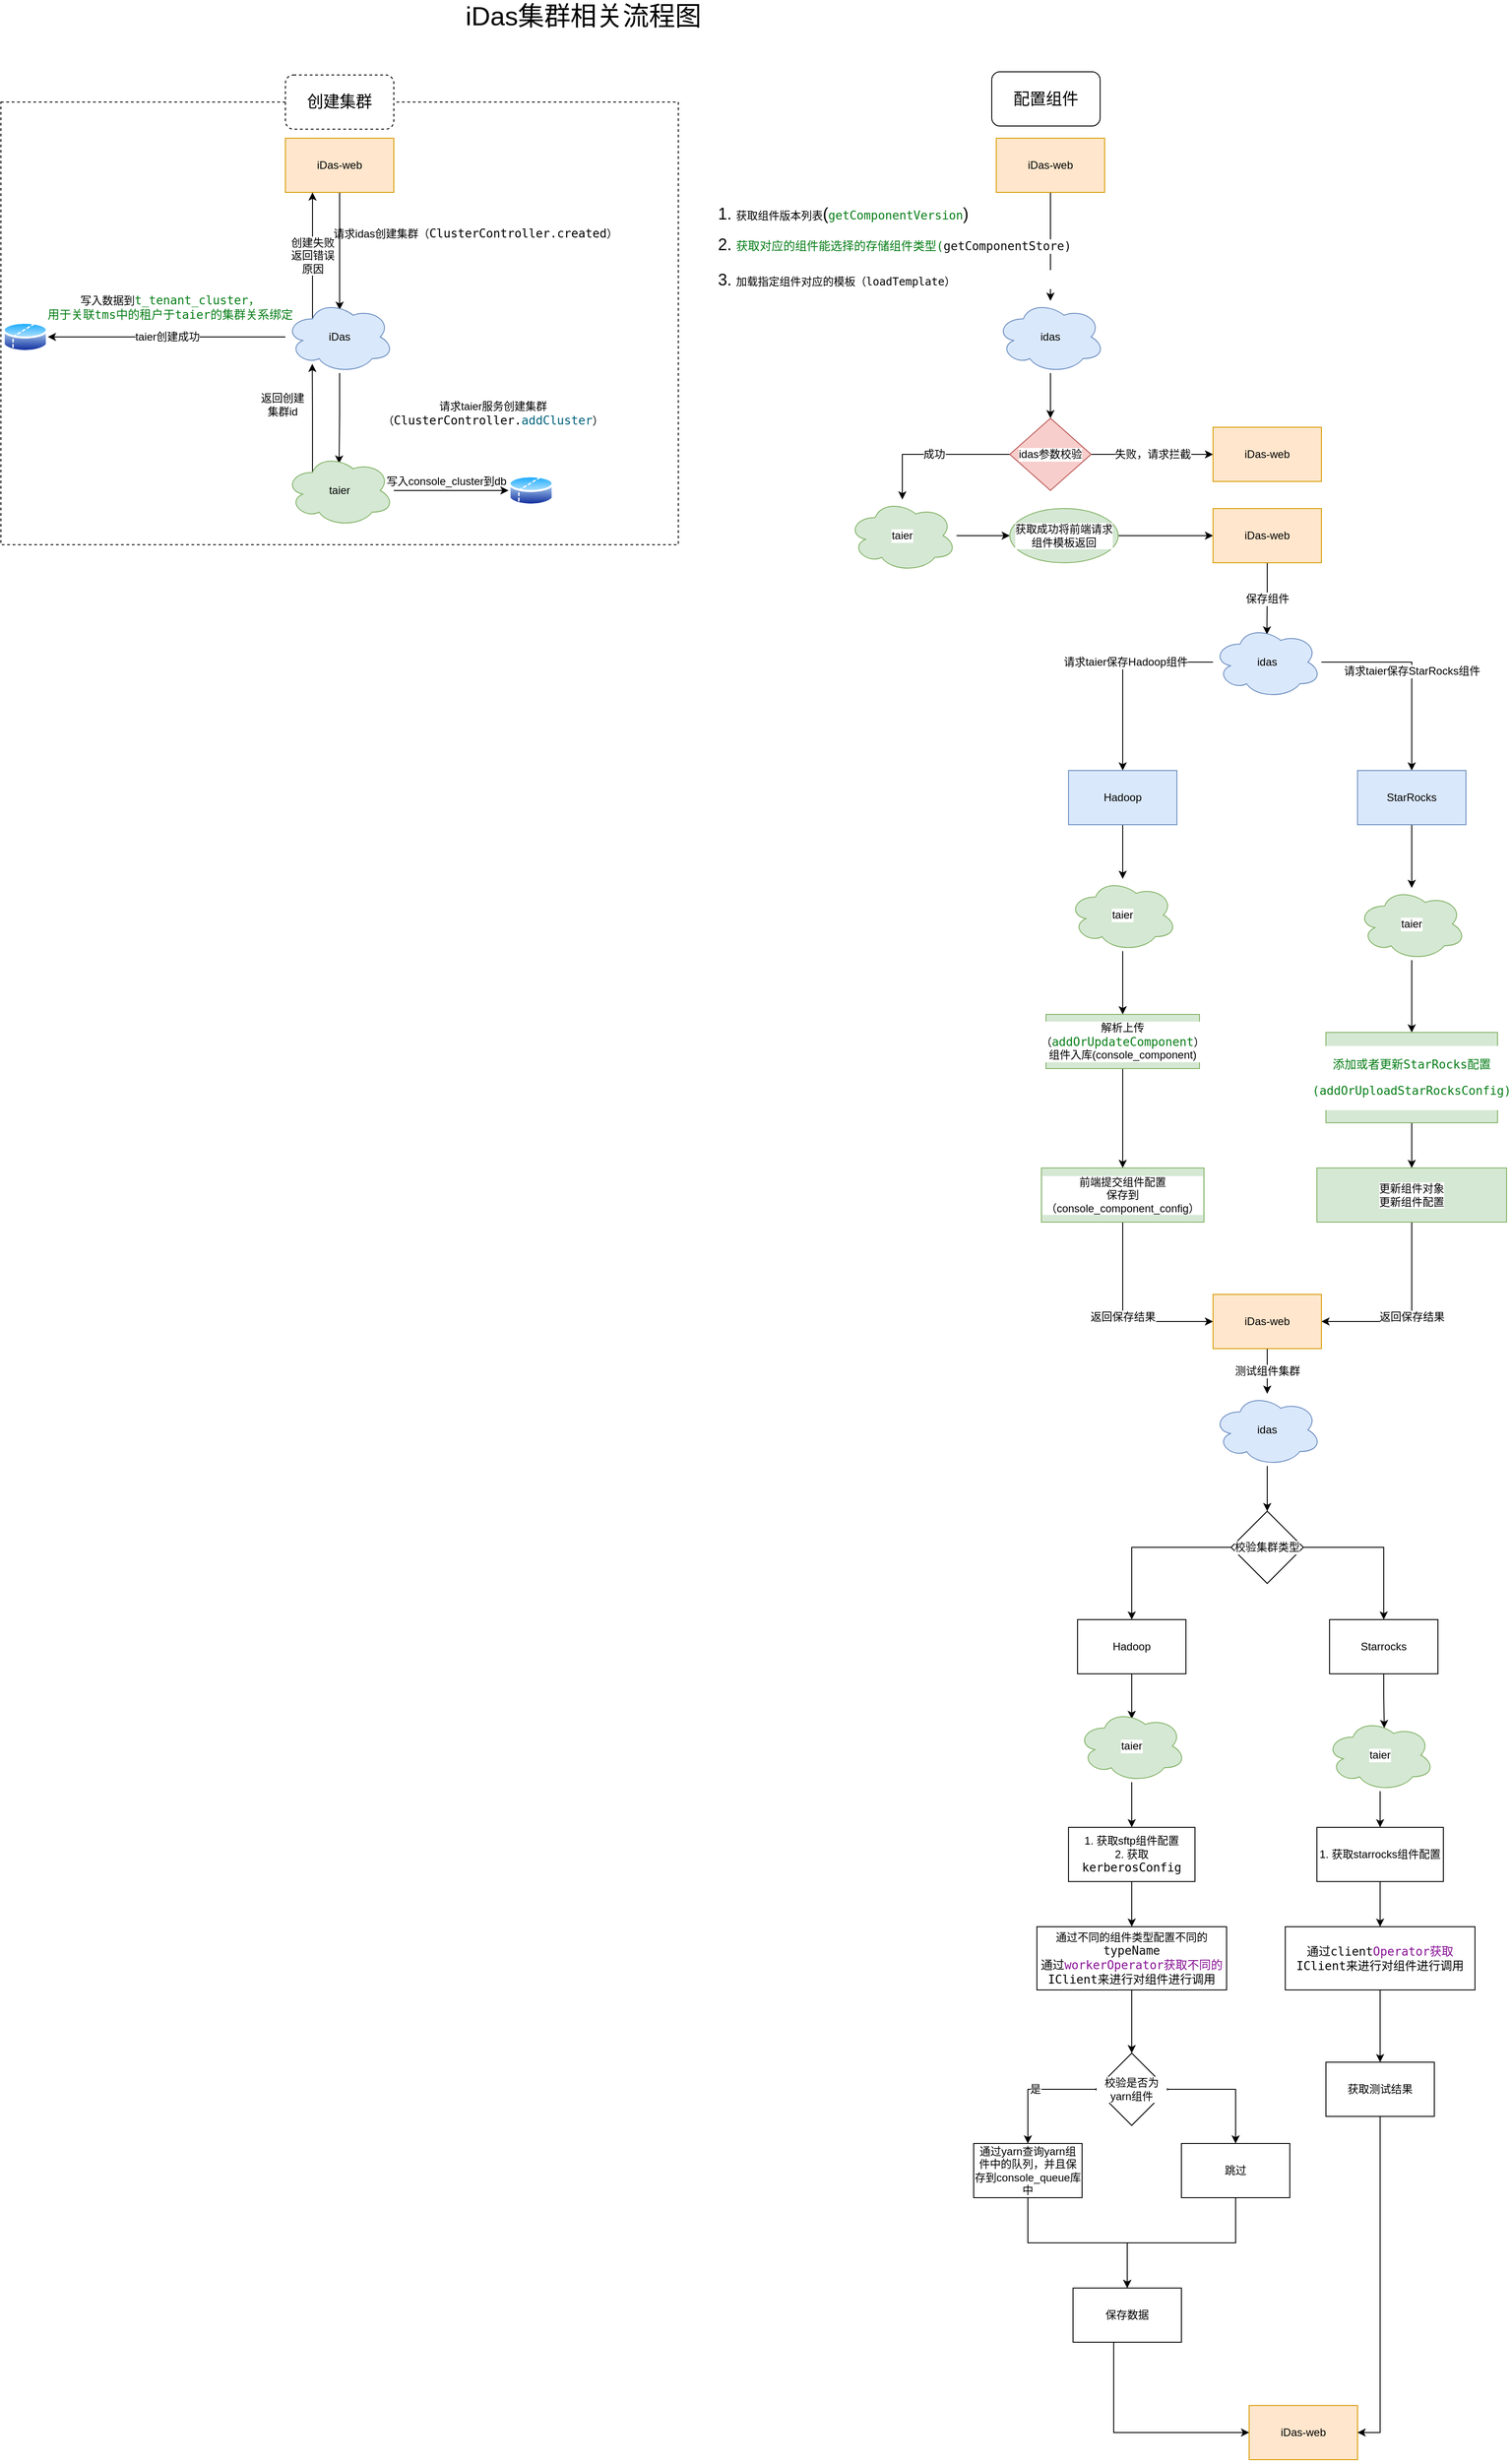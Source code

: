 <mxfile version="17.1.1" type="github">
  <diagram name="Page-1" id="c7558073-3199-34d8-9f00-42111426c3f3">
    <mxGraphModel dx="1864" dy="579" grid="1" gridSize="10" guides="1" tooltips="1" connect="1" arrows="1" fold="1" page="1" pageScale="1" pageWidth="826" pageHeight="1169" background="none" math="0" shadow="0">
      <root>
        <mxCell id="0" />
        <mxCell id="1" parent="0" />
        <mxCell id="lZClP9aSU73zNONE4iG2-143" value="" style="rounded=0;whiteSpace=wrap;html=1;dashed=1;fontSize=12;strokeColor=default;" parent="1" vertex="1">
          <mxGeometry x="-232" y="150" width="750" height="490" as="geometry" />
        </mxCell>
        <mxCell id="lZClP9aSU73zNONE4iG2-96" value="&lt;font style=&quot;font-size: 29px&quot;&gt;iDas集群相关流程图&lt;/font&gt;" style="text;html=1;strokeColor=none;fillColor=none;align=center;verticalAlign=middle;whiteSpace=wrap;rounded=0;" parent="1" vertex="1">
          <mxGeometry x="253" y="40" width="320" height="30" as="geometry" />
        </mxCell>
        <mxCell id="lZClP9aSU73zNONE4iG2-116" style="edgeStyle=orthogonalEdgeStyle;rounded=0;orthogonalLoop=1;jettySize=auto;html=1;fontSize=12;" parent="1" source="lZClP9aSU73zNONE4iG2-98" edge="1">
          <mxGeometry relative="1" as="geometry">
            <mxPoint x="143" y="380" as="targetPoint" />
          </mxGeometry>
        </mxCell>
        <mxCell id="lZClP9aSU73zNONE4iG2-98" value="iDas-web" style="rounded=0;whiteSpace=wrap;html=1;fontSize=12;fillColor=#ffe6cc;strokeColor=#d79b00;" parent="1" vertex="1">
          <mxGeometry x="83" y="190" width="120" height="60" as="geometry" />
        </mxCell>
        <mxCell id="lZClP9aSU73zNONE4iG2-127" value="" style="edgeStyle=orthogonalEdgeStyle;rounded=0;orthogonalLoop=1;jettySize=auto;html=1;fontSize=12;entryX=0.495;entryY=0.127;entryDx=0;entryDy=0;entryPerimeter=0;" parent="1" source="lZClP9aSU73zNONE4iG2-125" target="lZClP9aSU73zNONE4iG2-126" edge="1">
          <mxGeometry relative="1" as="geometry" />
        </mxCell>
        <mxCell id="lZClP9aSU73zNONE4iG2-136" value="taier创建成功" style="edgeStyle=orthogonalEdgeStyle;rounded=0;orthogonalLoop=1;jettySize=auto;html=1;fontSize=12;entryX=1;entryY=0.5;entryDx=0;entryDy=0;" parent="1" source="lZClP9aSU73zNONE4iG2-125" target="lZClP9aSU73zNONE4iG2-138" edge="1">
          <mxGeometry relative="1" as="geometry">
            <mxPoint x="490" y="410" as="targetPoint" />
            <Array as="points">
              <mxPoint x="-40" y="410" />
              <mxPoint x="-40" y="410" />
            </Array>
          </mxGeometry>
        </mxCell>
        <mxCell id="lZClP9aSU73zNONE4iG2-141" value="创建失败&lt;br&gt;返回错误&lt;br&gt;原因" style="edgeStyle=orthogonalEdgeStyle;rounded=0;orthogonalLoop=1;jettySize=auto;html=1;entryX=0.25;entryY=1;entryDx=0;entryDy=0;fontSize=12;exitX=0.25;exitY=0.25;exitDx=0;exitDy=0;exitPerimeter=0;" parent="1" source="lZClP9aSU73zNONE4iG2-125" target="lZClP9aSU73zNONE4iG2-98" edge="1">
          <mxGeometry relative="1" as="geometry" />
        </mxCell>
        <mxCell id="lZClP9aSU73zNONE4iG2-125" value="iDas" style="ellipse;shape=cloud;whiteSpace=wrap;html=1;fontSize=12;fillColor=#dae8fc;strokeColor=#6c8ebf;" parent="1" vertex="1">
          <mxGeometry x="83" y="370" width="120" height="80" as="geometry" />
        </mxCell>
        <mxCell id="lZClP9aSU73zNONE4iG2-129" style="edgeStyle=orthogonalEdgeStyle;rounded=0;orthogonalLoop=1;jettySize=auto;html=1;exitX=0.25;exitY=0.25;exitDx=0;exitDy=0;exitPerimeter=0;entryX=0.248;entryY=0.872;entryDx=0;entryDy=0;entryPerimeter=0;fontSize=12;" parent="1" source="lZClP9aSU73zNONE4iG2-126" target="lZClP9aSU73zNONE4iG2-125" edge="1">
          <mxGeometry relative="1" as="geometry" />
        </mxCell>
        <mxCell id="lZClP9aSU73zNONE4iG2-133" style="edgeStyle=orthogonalEdgeStyle;rounded=0;orthogonalLoop=1;jettySize=auto;html=1;entryX=0;entryY=0.5;entryDx=0;entryDy=0;fontSize=12;" parent="1" source="lZClP9aSU73zNONE4iG2-126" target="lZClP9aSU73zNONE4iG2-131" edge="1">
          <mxGeometry relative="1" as="geometry" />
        </mxCell>
        <mxCell id="lZClP9aSU73zNONE4iG2-126" value="taier" style="ellipse;shape=cloud;whiteSpace=wrap;html=1;fontSize=12;fillColor=#d5e8d4;strokeColor=#82b366;" parent="1" vertex="1">
          <mxGeometry x="83" y="540" width="120" height="80" as="geometry" />
        </mxCell>
        <mxCell id="lZClP9aSU73zNONE4iG2-128" value="&lt;p&gt;&lt;span&gt;请求taier服务创建集群&lt;/span&gt;&lt;span&gt;（&lt;/span&gt;&lt;span style=&quot;background-color: rgb(255 , 255 , 255) ; font-family: &amp;#34;jetbrains mono&amp;#34; , monospace ; font-size: 9.8pt&quot;&gt;ClusterController.&lt;/span&gt;&lt;span style=&quot;color: rgb(0 , 98 , 122) ; background-color: rgb(255 , 255 , 255) ; font-family: &amp;#34;jetbrains mono&amp;#34; , monospace ; font-size: 9.8pt&quot;&gt;addCluster&lt;/span&gt;&lt;span&gt;）&lt;/span&gt;&lt;/p&gt;" style="text;html=1;strokeColor=none;fillColor=none;align=center;verticalAlign=middle;whiteSpace=wrap;rounded=0;fontSize=12;dashed=1;" parent="1" vertex="1">
          <mxGeometry x="143" y="470" width="340" height="50" as="geometry" />
        </mxCell>
        <mxCell id="lZClP9aSU73zNONE4iG2-130" value="返回创建集群id" style="text;html=1;strokeColor=none;fillColor=none;align=center;verticalAlign=middle;whiteSpace=wrap;rounded=0;dashed=1;fontSize=12;" parent="1" vertex="1">
          <mxGeometry x="50" y="470" width="60" height="30" as="geometry" />
        </mxCell>
        <mxCell id="lZClP9aSU73zNONE4iG2-131" value="" style="aspect=fixed;perimeter=ellipsePerimeter;html=1;align=center;shadow=0;dashed=0;spacingTop=3;image;image=img/lib/active_directory/database_partition_2.svg;fontSize=12;strokeColor=default;" parent="1" vertex="1">
          <mxGeometry x="330" y="561.5" width="50" height="37" as="geometry" />
        </mxCell>
        <mxCell id="lZClP9aSU73zNONE4iG2-134" value="写入console_cluster到db" style="text;html=1;strokeColor=none;fillColor=none;align=center;verticalAlign=middle;whiteSpace=wrap;rounded=0;dashed=1;fontSize=12;" parent="1" vertex="1">
          <mxGeometry x="193" y="555" width="137" height="30" as="geometry" />
        </mxCell>
        <mxCell id="lZClP9aSU73zNONE4iG2-135" value="&lt;span&gt;请求idas创建集群（&lt;/span&gt;&lt;span style=&quot;font-family: &amp;#34;jetbrains mono&amp;#34; , monospace ; font-size: 13.067px ; background-color: rgb(255 , 255 , 255)&quot;&gt;ClusterController.created&lt;/span&gt;&lt;span&gt;）&lt;/span&gt;" style="text;html=1;strokeColor=none;fillColor=none;align=center;verticalAlign=middle;whiteSpace=wrap;rounded=0;dashed=1;fontSize=12;" parent="1" vertex="1">
          <mxGeometry x="120" y="280" width="347" height="30" as="geometry" />
        </mxCell>
        <mxCell id="lZClP9aSU73zNONE4iG2-137" value="写入数据到&lt;span style=&quot;color: rgb(6 , 125 , 23) ; background-color: rgb(255 , 255 , 255) ; font-family: &amp;#34;jetbrains mono&amp;#34; , monospace ; font-size: 9.8pt&quot;&gt;t_tenant_cluster，&lt;br&gt;用于关联tms中的租户于taier的集群关系绑定&lt;/span&gt;" style="text;html=1;align=center;verticalAlign=middle;resizable=0;points=[];autosize=1;strokeColor=none;fillColor=none;fontSize=12;rotation=0;" parent="1" vertex="1">
          <mxGeometry x="-180" y="361.5" width="270" height="30" as="geometry" />
        </mxCell>
        <mxCell id="lZClP9aSU73zNONE4iG2-138" value="" style="aspect=fixed;perimeter=ellipsePerimeter;html=1;align=center;shadow=0;dashed=0;spacingTop=3;image;image=img/lib/active_directory/database_partition_2.svg;fontSize=12;strokeColor=default;" parent="1" vertex="1">
          <mxGeometry x="-230" y="391.5" width="50" height="37" as="geometry" />
        </mxCell>
        <mxCell id="lZClP9aSU73zNONE4iG2-144" value="&lt;font style=&quot;font-size: 18px&quot;&gt;创建集群&lt;/font&gt;" style="rounded=1;whiteSpace=wrap;html=1;dashed=1;fontSize=12;strokeColor=default;" parent="1" vertex="1">
          <mxGeometry x="83" y="120" width="120" height="60" as="geometry" />
        </mxCell>
        <mxCell id="lZClP9aSU73zNONE4iG2-146" value="&lt;font style=&quot;font-size: 18px&quot;&gt;配置组件&lt;/font&gt;" style="rounded=1;whiteSpace=wrap;html=1;fontSize=12;strokeColor=default;" parent="1" vertex="1">
          <mxGeometry x="865" y="116.5" width="120" height="60" as="geometry" />
        </mxCell>
        <mxCell id="lZClP9aSU73zNONE4iG2-149" value="" style="edgeStyle=orthogonalEdgeStyle;rounded=0;orthogonalLoop=1;jettySize=auto;html=1;fontSize=18;" parent="1" source="lZClP9aSU73zNONE4iG2-147" target="lZClP9aSU73zNONE4iG2-148" edge="1">
          <mxGeometry relative="1" as="geometry" />
        </mxCell>
        <mxCell id="lZClP9aSU73zNONE4iG2-147" value="iDas-web" style="rounded=0;whiteSpace=wrap;html=1;fontSize=12;fillColor=#ffe6cc;strokeColor=#d79b00;" parent="1" vertex="1">
          <mxGeometry x="870" y="190" width="120" height="60" as="geometry" />
        </mxCell>
        <mxCell id="lZClP9aSU73zNONE4iG2-158" value="" style="edgeStyle=orthogonalEdgeStyle;rounded=0;orthogonalLoop=1;jettySize=auto;html=1;fontSize=12;fontColor=#000000;entryX=0.5;entryY=0;entryDx=0;entryDy=0;" parent="1" source="lZClP9aSU73zNONE4iG2-148" target="lZClP9aSU73zNONE4iG2-159" edge="1">
          <mxGeometry relative="1" as="geometry">
            <mxPoint x="930" y="501.5" as="targetPoint" />
          </mxGeometry>
        </mxCell>
        <mxCell id="lZClP9aSU73zNONE4iG2-148" value="idas" style="ellipse;shape=cloud;whiteSpace=wrap;html=1;fillColor=#dae8fc;strokeColor=#6c8ebf;rounded=0;" parent="1" vertex="1">
          <mxGeometry x="870" y="370" width="120" height="80" as="geometry" />
        </mxCell>
        <mxCell id="lZClP9aSU73zNONE4iG2-150" value="&lt;ol&gt;&lt;li&gt;&lt;span style=&quot;font-size: 12px&quot;&gt;获取组件版本列表&lt;/span&gt;&lt;span&gt;(&lt;/span&gt;&lt;span style=&quot;color: rgb(6 , 125 , 23) ; background-color: rgb(255 , 255 , 255) ; font-family: &amp;#34;jetbrains mono&amp;#34; , monospace ; font-size: 9.8pt&quot;&gt;getComponentVersion&lt;/span&gt;&lt;span&gt;)&lt;/span&gt;&lt;/li&gt;&lt;li&gt;&lt;span&gt;&lt;pre style=&quot;background-color: #ffffff ; color: #080808 ; font-family: &amp;#34;宋体&amp;#34; , monospace ; font-size: 9.8pt&quot;&gt;&lt;span style=&quot;color: #067d17&quot;&gt;获取对应的组件能选择的存储组件类型(&lt;/span&gt;getComponentStore)&lt;/pre&gt;&lt;/span&gt;&lt;/li&gt;&lt;li&gt;&lt;pre style=&quot;background-color: rgb(255 , 255 , 255)&quot;&gt;&lt;span style=&quot;font-size: 12px&quot;&gt;加载指定组件对应的模板（loadTemplate）&lt;/span&gt;&lt;/pre&gt;&lt;/li&gt;&lt;/ol&gt;" style="text;html=1;strokeColor=none;fillColor=none;align=left;verticalAlign=middle;whiteSpace=wrap;rounded=0;dashed=1;fontSize=18;" parent="1" vertex="1">
          <mxGeometry x="540" y="250" width="420" height="120" as="geometry" />
        </mxCell>
        <mxCell id="lZClP9aSU73zNONE4iG2-162" value="成功" style="edgeStyle=orthogonalEdgeStyle;rounded=0;orthogonalLoop=1;jettySize=auto;html=1;fontSize=12;fontColor=#000000;" parent="1" source="lZClP9aSU73zNONE4iG2-159" target="lZClP9aSU73zNONE4iG2-161" edge="1">
          <mxGeometry relative="1" as="geometry" />
        </mxCell>
        <mxCell id="lZClP9aSU73zNONE4iG2-163" value="失败，请求拦截" style="edgeStyle=orthogonalEdgeStyle;rounded=0;orthogonalLoop=1;jettySize=auto;html=1;fontSize=12;fontColor=#000000;entryX=0;entryY=0.5;entryDx=0;entryDy=0;" parent="1" source="lZClP9aSU73zNONE4iG2-159" target="lZClP9aSU73zNONE4iG2-172" edge="1">
          <mxGeometry relative="1" as="geometry">
            <Array as="points" />
          </mxGeometry>
        </mxCell>
        <mxCell id="lZClP9aSU73zNONE4iG2-159" value="idas参数校验" style="rhombus;whiteSpace=wrap;html=1;labelBackgroundColor=#FFFFFF;fontSize=12;strokeColor=#b85450;fillColor=#f8cecc;" parent="1" vertex="1">
          <mxGeometry x="885" y="500" width="90" height="80" as="geometry" />
        </mxCell>
        <mxCell id="lZClP9aSU73zNONE4iG2-166" value="" style="edgeStyle=orthogonalEdgeStyle;rounded=0;orthogonalLoop=1;jettySize=auto;html=1;fontSize=12;fontColor=#000000;" parent="1" source="lZClP9aSU73zNONE4iG2-161" target="lZClP9aSU73zNONE4iG2-165" edge="1">
          <mxGeometry relative="1" as="geometry" />
        </mxCell>
        <mxCell id="lZClP9aSU73zNONE4iG2-161" value="taier" style="ellipse;shape=cloud;whiteSpace=wrap;html=1;fillColor=#d5e8d4;strokeColor=#82b366;labelBackgroundColor=#FFFFFF;" parent="1" vertex="1">
          <mxGeometry x="706" y="590" width="120" height="80" as="geometry" />
        </mxCell>
        <mxCell id="lZClP9aSU73zNONE4iG2-168" style="edgeStyle=orthogonalEdgeStyle;rounded=0;orthogonalLoop=1;jettySize=auto;html=1;entryX=0;entryY=0.5;entryDx=0;entryDy=0;fontSize=12;fontColor=#000000;" parent="1" source="lZClP9aSU73zNONE4iG2-165" target="lZClP9aSU73zNONE4iG2-167" edge="1">
          <mxGeometry relative="1" as="geometry" />
        </mxCell>
        <mxCell id="lZClP9aSU73zNONE4iG2-165" value="获取成功将前端请求&lt;br&gt;组件模板返回" style="ellipse;whiteSpace=wrap;html=1;fillColor=#d5e8d4;strokeColor=#82b366;labelBackgroundColor=#FFFFFF;" parent="1" vertex="1">
          <mxGeometry x="885" y="600" width="120" height="60" as="geometry" />
        </mxCell>
        <mxCell id="lZClP9aSU73zNONE4iG2-170" value="保存组件" style="edgeStyle=orthogonalEdgeStyle;rounded=0;orthogonalLoop=1;jettySize=auto;html=1;entryX=0.497;entryY=0.118;entryDx=0;entryDy=0;entryPerimeter=0;fontSize=12;fontColor=#000000;" parent="1" source="lZClP9aSU73zNONE4iG2-167" target="lZClP9aSU73zNONE4iG2-169" edge="1">
          <mxGeometry relative="1" as="geometry" />
        </mxCell>
        <mxCell id="lZClP9aSU73zNONE4iG2-167" value="iDas-web" style="rounded=0;whiteSpace=wrap;html=1;fontSize=12;fillColor=#ffe6cc;strokeColor=#d79b00;" parent="1" vertex="1">
          <mxGeometry x="1110" y="600" width="120" height="60" as="geometry" />
        </mxCell>
        <mxCell id="lZClP9aSU73zNONE4iG2-174" value="" style="edgeStyle=orthogonalEdgeStyle;rounded=0;orthogonalLoop=1;jettySize=auto;html=1;fontSize=12;fontColor=#000000;" parent="1" source="lZClP9aSU73zNONE4iG2-169" target="lZClP9aSU73zNONE4iG2-173" edge="1">
          <mxGeometry relative="1" as="geometry" />
        </mxCell>
        <mxCell id="lZClP9aSU73zNONE4iG2-180" value="请求taier保存Hadoop组件" style="edgeLabel;html=1;align=center;verticalAlign=middle;resizable=0;points=[];fontSize=12;fontColor=#000000;" parent="lZClP9aSU73zNONE4iG2-174" vertex="1" connectable="0">
          <mxGeometry x="-0.12" relative="1" as="geometry">
            <mxPoint as="offset" />
          </mxGeometry>
        </mxCell>
        <mxCell id="lZClP9aSU73zNONE4iG2-176" value="请求taier保存StarRocks组件" style="edgeStyle=orthogonalEdgeStyle;rounded=0;orthogonalLoop=1;jettySize=auto;html=1;fontSize=12;fontColor=#000000;" parent="1" source="lZClP9aSU73zNONE4iG2-169" target="lZClP9aSU73zNONE4iG2-175" edge="1">
          <mxGeometry relative="1" as="geometry" />
        </mxCell>
        <mxCell id="lZClP9aSU73zNONE4iG2-169" value="idas" style="ellipse;shape=cloud;whiteSpace=wrap;html=1;fillColor=#dae8fc;strokeColor=#6c8ebf;rounded=0;" parent="1" vertex="1">
          <mxGeometry x="1110" y="730" width="120" height="80" as="geometry" />
        </mxCell>
        <mxCell id="lZClP9aSU73zNONE4iG2-172" value="iDas-web" style="rounded=0;whiteSpace=wrap;html=1;fontSize=12;fillColor=#ffe6cc;strokeColor=#d79b00;" parent="1" vertex="1">
          <mxGeometry x="1110" y="510" width="120" height="60" as="geometry" />
        </mxCell>
        <mxCell id="lZClP9aSU73zNONE4iG2-184" style="edgeStyle=orthogonalEdgeStyle;rounded=0;orthogonalLoop=1;jettySize=auto;html=1;fontSize=12;fontColor=#000000;" parent="1" source="lZClP9aSU73zNONE4iG2-173" target="lZClP9aSU73zNONE4iG2-179" edge="1">
          <mxGeometry relative="1" as="geometry" />
        </mxCell>
        <mxCell id="lZClP9aSU73zNONE4iG2-173" value="Hadoop" style="whiteSpace=wrap;html=1;fillColor=#dae8fc;strokeColor=#6c8ebf;rounded=0;" parent="1" vertex="1">
          <mxGeometry x="950" y="890" width="120" height="60" as="geometry" />
        </mxCell>
        <mxCell id="lZClP9aSU73zNONE4iG2-192" value="" style="edgeStyle=orthogonalEdgeStyle;rounded=0;orthogonalLoop=1;jettySize=auto;html=1;fontSize=12;fontColor=#000000;" parent="1" source="lZClP9aSU73zNONE4iG2-175" target="lZClP9aSU73zNONE4iG2-193" edge="1">
          <mxGeometry relative="1" as="geometry">
            <mxPoint x="1330" y="1030" as="targetPoint" />
          </mxGeometry>
        </mxCell>
        <mxCell id="lZClP9aSU73zNONE4iG2-175" value="StarRocks" style="whiteSpace=wrap;html=1;fillColor=#dae8fc;strokeColor=#6c8ebf;rounded=0;" parent="1" vertex="1">
          <mxGeometry x="1270" y="890" width="120" height="60" as="geometry" />
        </mxCell>
        <mxCell id="lZClP9aSU73zNONE4iG2-186" value="" style="edgeStyle=orthogonalEdgeStyle;rounded=0;orthogonalLoop=1;jettySize=auto;html=1;fontSize=12;fontColor=#000000;" parent="1" source="lZClP9aSU73zNONE4iG2-179" target="lZClP9aSU73zNONE4iG2-185" edge="1">
          <mxGeometry relative="1" as="geometry" />
        </mxCell>
        <mxCell id="lZClP9aSU73zNONE4iG2-179" value="taier" style="ellipse;shape=cloud;whiteSpace=wrap;html=1;fillColor=#d5e8d4;strokeColor=#82b366;labelBackgroundColor=#FFFFFF;" parent="1" vertex="1">
          <mxGeometry x="950" y="1010" width="120" height="80" as="geometry" />
        </mxCell>
        <mxCell id="lZClP9aSU73zNONE4iG2-188" value="" style="edgeStyle=orthogonalEdgeStyle;rounded=0;orthogonalLoop=1;jettySize=auto;html=1;fontSize=12;fontColor=#000000;" parent="1" source="lZClP9aSU73zNONE4iG2-185" target="lZClP9aSU73zNONE4iG2-187" edge="1">
          <mxGeometry relative="1" as="geometry" />
        </mxCell>
        <mxCell id="lZClP9aSU73zNONE4iG2-185" value="解析上传&lt;br&gt;（&lt;span style=&quot;color: rgb(6 , 125 , 23) ; font-family: &amp;#34;jetbrains mono&amp;#34; , monospace ; font-size: 9.8pt&quot;&gt;addOrUpdateComponent&lt;/span&gt;）&lt;br&gt;组件入库(console_component)" style="whiteSpace=wrap;html=1;fillColor=#d5e8d4;strokeColor=#82b366;labelBackgroundColor=#FFFFFF;" parent="1" vertex="1">
          <mxGeometry x="925" y="1160" width="170" height="60" as="geometry" />
        </mxCell>
        <mxCell id="lZClP9aSU73zNONE4iG2-200" value="返回保存结果" style="edgeStyle=orthogonalEdgeStyle;rounded=0;orthogonalLoop=1;jettySize=auto;html=1;entryX=0;entryY=0.5;entryDx=0;entryDy=0;fontSize=12;fontColor=#000000;exitX=0.5;exitY=1;exitDx=0;exitDy=0;" parent="1" source="lZClP9aSU73zNONE4iG2-187" target="lZClP9aSU73zNONE4iG2-199" edge="1">
          <mxGeometry relative="1" as="geometry" />
        </mxCell>
        <mxCell id="lZClP9aSU73zNONE4iG2-187" value="前端提交组件配置&lt;br&gt;保存到（console_component_config）" style="whiteSpace=wrap;html=1;fillColor=#d5e8d4;strokeColor=#82b366;labelBackgroundColor=#FFFFFF;" parent="1" vertex="1">
          <mxGeometry x="920" y="1330" width="180" height="60" as="geometry" />
        </mxCell>
        <mxCell id="lZClP9aSU73zNONE4iG2-195" value="" style="edgeStyle=orthogonalEdgeStyle;rounded=0;orthogonalLoop=1;jettySize=auto;html=1;fontSize=12;fontColor=#000000;" parent="1" source="lZClP9aSU73zNONE4iG2-193" target="lZClP9aSU73zNONE4iG2-194" edge="1">
          <mxGeometry relative="1" as="geometry" />
        </mxCell>
        <mxCell id="lZClP9aSU73zNONE4iG2-193" value="taier" style="ellipse;shape=cloud;whiteSpace=wrap;html=1;fillColor=#d5e8d4;strokeColor=#82b366;labelBackgroundColor=#FFFFFF;" parent="1" vertex="1">
          <mxGeometry x="1270" y="1020" width="120" height="80" as="geometry" />
        </mxCell>
        <mxCell id="lZClP9aSU73zNONE4iG2-197" value="" style="edgeStyle=orthogonalEdgeStyle;rounded=0;orthogonalLoop=1;jettySize=auto;html=1;fontSize=12;fontColor=#000000;" parent="1" source="lZClP9aSU73zNONE4iG2-194" target="lZClP9aSU73zNONE4iG2-196" edge="1">
          <mxGeometry relative="1" as="geometry" />
        </mxCell>
        <mxCell id="lZClP9aSU73zNONE4iG2-194" value="&lt;pre style=&quot;background-color: rgb(255 , 255 , 255) ; font-family: &amp;#34;jetbrains mono&amp;#34; , monospace ; font-size: 9.8pt&quot;&gt;&lt;pre style=&quot;color: rgb(8 , 8 , 8) ; font-family: , monospace ; font-size: 9.8pt&quot;&gt;&lt;span style=&quot;color: #067d17&quot;&gt;添加或者更新&lt;/span&gt;&lt;span style=&quot;color: #067d17 ; font-family: &amp;#34;jetbrains mono&amp;#34; , monospace&quot;&gt;StarRocks&lt;/span&gt;&lt;span style=&quot;color: #067d17&quot;&gt;配置&lt;/span&gt;&lt;/pre&gt;&lt;/pre&gt;&lt;pre style=&quot;background-color: #ffffff ; color: #080808 ; font-family: &amp;#34;jetbrains mono&amp;#34; , monospace ; font-size: 9.8pt&quot;&gt;&lt;span style=&quot;color: #067d17&quot;&gt;(addOrUploadStarRocksConfig)&lt;/span&gt;&lt;/pre&gt;" style="whiteSpace=wrap;html=1;fillColor=#d5e8d4;strokeColor=#82b366;labelBackgroundColor=#FFFFFF;" parent="1" vertex="1">
          <mxGeometry x="1235" y="1180" width="190" height="100" as="geometry" />
        </mxCell>
        <mxCell id="lZClP9aSU73zNONE4iG2-201" value="返回保存结果" style="edgeStyle=orthogonalEdgeStyle;rounded=0;orthogonalLoop=1;jettySize=auto;html=1;entryX=1;entryY=0.5;entryDx=0;entryDy=0;fontSize=12;fontColor=#000000;exitX=0.5;exitY=1;exitDx=0;exitDy=0;" parent="1" source="lZClP9aSU73zNONE4iG2-196" target="lZClP9aSU73zNONE4iG2-199" edge="1">
          <mxGeometry relative="1" as="geometry" />
        </mxCell>
        <mxCell id="lZClP9aSU73zNONE4iG2-196" value="更新组件对象&lt;br&gt;更新组件配置" style="whiteSpace=wrap;html=1;fillColor=#d5e8d4;strokeColor=#82b366;labelBackgroundColor=#FFFFFF;" parent="1" vertex="1">
          <mxGeometry x="1225" y="1330" width="210" height="60" as="geometry" />
        </mxCell>
        <mxCell id="lZClP9aSU73zNONE4iG2-203" value="测试组件集群" style="edgeStyle=orthogonalEdgeStyle;rounded=0;orthogonalLoop=1;jettySize=auto;html=1;fontSize=12;fontColor=#000000;" parent="1" source="lZClP9aSU73zNONE4iG2-199" target="lZClP9aSU73zNONE4iG2-202" edge="1">
          <mxGeometry relative="1" as="geometry" />
        </mxCell>
        <mxCell id="lZClP9aSU73zNONE4iG2-199" value="iDas-web" style="rounded=0;whiteSpace=wrap;html=1;fontSize=12;fillColor=#ffe6cc;strokeColor=#d79b00;" parent="1" vertex="1">
          <mxGeometry x="1110" y="1470" width="120" height="60" as="geometry" />
        </mxCell>
        <mxCell id="lZClP9aSU73zNONE4iG2-205" style="edgeStyle=orthogonalEdgeStyle;rounded=0;orthogonalLoop=1;jettySize=auto;html=1;entryX=0.5;entryY=0;entryDx=0;entryDy=0;fontSize=12;fontColor=#000000;" parent="1" source="lZClP9aSU73zNONE4iG2-202" target="lZClP9aSU73zNONE4iG2-204" edge="1">
          <mxGeometry relative="1" as="geometry" />
        </mxCell>
        <mxCell id="lZClP9aSU73zNONE4iG2-202" value="idas" style="ellipse;shape=cloud;whiteSpace=wrap;html=1;fillColor=#dae8fc;strokeColor=#6c8ebf;rounded=0;" parent="1" vertex="1">
          <mxGeometry x="1110" y="1580" width="120" height="80" as="geometry" />
        </mxCell>
        <mxCell id="lZClP9aSU73zNONE4iG2-207" value="" style="edgeStyle=orthogonalEdgeStyle;rounded=0;orthogonalLoop=1;jettySize=auto;html=1;fontSize=12;fontColor=#000000;entryX=0.5;entryY=0;entryDx=0;entryDy=0;" parent="1" source="lZClP9aSU73zNONE4iG2-204" target="lZClP9aSU73zNONE4iG2-206" edge="1">
          <mxGeometry relative="1" as="geometry">
            <mxPoint x="1020" y="1830" as="targetPoint" />
          </mxGeometry>
        </mxCell>
        <mxCell id="lZClP9aSU73zNONE4iG2-209" value="" style="edgeStyle=orthogonalEdgeStyle;rounded=0;orthogonalLoop=1;jettySize=auto;html=1;fontSize=12;fontColor=#000000;" parent="1" source="lZClP9aSU73zNONE4iG2-204" target="lZClP9aSU73zNONE4iG2-208" edge="1">
          <mxGeometry relative="1" as="geometry" />
        </mxCell>
        <mxCell id="lZClP9aSU73zNONE4iG2-204" value="校验集群类型" style="rhombus;whiteSpace=wrap;html=1;labelBackgroundColor=#FFFFFF;fontSize=12;fontColor=#000000;strokeColor=default;" parent="1" vertex="1">
          <mxGeometry x="1130" y="1710" width="80" height="80" as="geometry" />
        </mxCell>
        <mxCell id="lZClP9aSU73zNONE4iG2-211" value="" style="edgeStyle=orthogonalEdgeStyle;rounded=0;orthogonalLoop=1;jettySize=auto;html=1;fontSize=12;fontColor=#000000;entryX=0.5;entryY=0.125;entryDx=0;entryDy=0;entryPerimeter=0;" parent="1" source="lZClP9aSU73zNONE4iG2-206" target="lZClP9aSU73zNONE4iG2-226" edge="1">
          <mxGeometry relative="1" as="geometry" />
        </mxCell>
        <mxCell id="lZClP9aSU73zNONE4iG2-206" value="Hadoop" style="whiteSpace=wrap;html=1;fontColor=#000000;labelBackgroundColor=#FFFFFF;" parent="1" vertex="1">
          <mxGeometry x="960" y="1830" width="120" height="60" as="geometry" />
        </mxCell>
        <mxCell id="lZClP9aSU73zNONE4iG2-229" style="edgeStyle=orthogonalEdgeStyle;rounded=0;orthogonalLoop=1;jettySize=auto;html=1;entryX=0.538;entryY=0.126;entryDx=0;entryDy=0;entryPerimeter=0;fontSize=12;fontColor=#000000;" parent="1" source="lZClP9aSU73zNONE4iG2-208" target="lZClP9aSU73zNONE4iG2-228" edge="1">
          <mxGeometry relative="1" as="geometry" />
        </mxCell>
        <mxCell id="lZClP9aSU73zNONE4iG2-208" value="Starrocks" style="whiteSpace=wrap;html=1;fontColor=#000000;labelBackgroundColor=#FFFFFF;" parent="1" vertex="1">
          <mxGeometry x="1239" y="1830" width="120" height="60" as="geometry" />
        </mxCell>
        <mxCell id="lZClP9aSU73zNONE4iG2-213" value="" style="edgeStyle=orthogonalEdgeStyle;rounded=0;orthogonalLoop=1;jettySize=auto;html=1;fontSize=12;fontColor=#000000;" parent="1" source="lZClP9aSU73zNONE4iG2-210" target="lZClP9aSU73zNONE4iG2-212" edge="1">
          <mxGeometry relative="1" as="geometry" />
        </mxCell>
        <mxCell id="lZClP9aSU73zNONE4iG2-210" value="1. 获取sftp组件配置&lt;br&gt;2. 获取&lt;span style=&quot;font-family: &amp;#34;jetbrains mono&amp;#34; , monospace ; font-size: 9.8pt&quot;&gt;kerberosConfig&lt;/span&gt;" style="whiteSpace=wrap;html=1;fontColor=#000000;labelBackgroundColor=#FFFFFF;" parent="1" vertex="1">
          <mxGeometry x="950" y="2060" width="140" height="60" as="geometry" />
        </mxCell>
        <mxCell id="lZClP9aSU73zNONE4iG2-218" value="" style="edgeStyle=orthogonalEdgeStyle;rounded=0;orthogonalLoop=1;jettySize=auto;html=1;fontSize=12;fontColor=#000000;" parent="1" source="lZClP9aSU73zNONE4iG2-212" target="lZClP9aSU73zNONE4iG2-217" edge="1">
          <mxGeometry relative="1" as="geometry" />
        </mxCell>
        <mxCell id="lZClP9aSU73zNONE4iG2-212" value="通过不同的组件类型配置不同的&lt;span style=&quot;color: rgb(8 , 8 , 8) ; font-family: &amp;#34;jetbrains mono&amp;#34; , monospace ; font-size: 9.8pt&quot;&gt;typeName&lt;br&gt;通过&lt;/span&gt;&lt;span style=&quot;color: rgb(135 , 16 , 148) ; font-family: &amp;#34;jetbrains mono&amp;#34; , monospace ; font-size: 9.8pt&quot;&gt;workerOperator获取不同的&lt;/span&gt;&lt;span style=&quot;font-family: &amp;#34;jetbrains mono&amp;#34; , monospace ; font-size: 9.8pt&quot;&gt;IClient来进行对组件进行调用&lt;/span&gt;" style="whiteSpace=wrap;html=1;fontColor=#000000;labelBackgroundColor=#FFFFFF;" parent="1" vertex="1">
          <mxGeometry x="915" y="2170" width="210" height="70" as="geometry" />
        </mxCell>
        <mxCell id="lZClP9aSU73zNONE4iG2-223" value="是" style="edgeStyle=orthogonalEdgeStyle;rounded=0;orthogonalLoop=1;jettySize=auto;html=1;entryX=0.5;entryY=0;entryDx=0;entryDy=0;fontSize=12;fontColor=#000000;" parent="1" source="lZClP9aSU73zNONE4iG2-217" target="lZClP9aSU73zNONE4iG2-219" edge="1">
          <mxGeometry relative="1" as="geometry" />
        </mxCell>
        <mxCell id="lZClP9aSU73zNONE4iG2-225" value="" style="edgeStyle=orthogonalEdgeStyle;rounded=0;orthogonalLoop=1;jettySize=auto;html=1;fontSize=12;fontColor=#000000;" parent="1" source="lZClP9aSU73zNONE4iG2-217" target="lZClP9aSU73zNONE4iG2-224" edge="1">
          <mxGeometry relative="1" as="geometry" />
        </mxCell>
        <mxCell id="lZClP9aSU73zNONE4iG2-217" value="校验是否为yarn组件" style="rhombus;whiteSpace=wrap;html=1;fontColor=#000000;labelBackgroundColor=#FFFFFF;" parent="1" vertex="1">
          <mxGeometry x="980" y="2310" width="80" height="80" as="geometry" />
        </mxCell>
        <mxCell id="E8RynsW-cVRfUaSqkXoT-6" value="" style="edgeStyle=orthogonalEdgeStyle;rounded=0;orthogonalLoop=1;jettySize=auto;html=1;" edge="1" parent="1" source="lZClP9aSU73zNONE4iG2-219" target="E8RynsW-cVRfUaSqkXoT-5">
          <mxGeometry relative="1" as="geometry" />
        </mxCell>
        <mxCell id="lZClP9aSU73zNONE4iG2-219" value="通过yarn查询yarn组件中的队列，并且保存到console_queue库中" style="whiteSpace=wrap;html=1;fontColor=#000000;labelBackgroundColor=#FFFFFF;" parent="1" vertex="1">
          <mxGeometry x="845" y="2410" width="120" height="60" as="geometry" />
        </mxCell>
        <mxCell id="E8RynsW-cVRfUaSqkXoT-7" style="edgeStyle=orthogonalEdgeStyle;rounded=0;orthogonalLoop=1;jettySize=auto;html=1;entryX=0.5;entryY=0;entryDx=0;entryDy=0;" edge="1" parent="1" source="lZClP9aSU73zNONE4iG2-224" target="E8RynsW-cVRfUaSqkXoT-5">
          <mxGeometry relative="1" as="geometry" />
        </mxCell>
        <mxCell id="lZClP9aSU73zNONE4iG2-224" value="跳过" style="whiteSpace=wrap;html=1;fontColor=#000000;labelBackgroundColor=#FFFFFF;" parent="1" vertex="1">
          <mxGeometry x="1075" y="2410" width="120" height="60" as="geometry" />
        </mxCell>
        <mxCell id="lZClP9aSU73zNONE4iG2-227" style="edgeStyle=orthogonalEdgeStyle;rounded=0;orthogonalLoop=1;jettySize=auto;html=1;entryX=0.5;entryY=0;entryDx=0;entryDy=0;fontSize=12;fontColor=#000000;" parent="1" source="lZClP9aSU73zNONE4iG2-226" target="lZClP9aSU73zNONE4iG2-210" edge="1">
          <mxGeometry relative="1" as="geometry" />
        </mxCell>
        <mxCell id="lZClP9aSU73zNONE4iG2-226" value="taier" style="ellipse;shape=cloud;whiteSpace=wrap;html=1;fillColor=#d5e8d4;strokeColor=#82b366;labelBackgroundColor=#FFFFFF;" parent="1" vertex="1">
          <mxGeometry x="960" y="1930" width="120" height="80" as="geometry" />
        </mxCell>
        <mxCell id="w8GtPJlRAP3dw_X-ebuQ-4" style="edgeStyle=orthogonalEdgeStyle;rounded=0;orthogonalLoop=1;jettySize=auto;html=1;entryX=0.5;entryY=0;entryDx=0;entryDy=0;" edge="1" parent="1" source="lZClP9aSU73zNONE4iG2-228" target="w8GtPJlRAP3dw_X-ebuQ-1">
          <mxGeometry relative="1" as="geometry" />
        </mxCell>
        <mxCell id="lZClP9aSU73zNONE4iG2-228" value="taier" style="ellipse;shape=cloud;whiteSpace=wrap;html=1;fillColor=#d5e8d4;strokeColor=#82b366;labelBackgroundColor=#FFFFFF;" parent="1" vertex="1">
          <mxGeometry x="1235" y="1940" width="120" height="80" as="geometry" />
        </mxCell>
        <mxCell id="E8RynsW-cVRfUaSqkXoT-3" value="iDas-web" style="rounded=0;whiteSpace=wrap;html=1;fontSize=12;fillColor=#ffe6cc;strokeColor=#d79b00;" vertex="1" parent="1">
          <mxGeometry x="1150" y="2700" width="120" height="60" as="geometry" />
        </mxCell>
        <mxCell id="w8GtPJlRAP3dw_X-ebuQ-5" style="edgeStyle=orthogonalEdgeStyle;rounded=0;orthogonalLoop=1;jettySize=auto;html=1;entryX=0.5;entryY=0;entryDx=0;entryDy=0;" edge="1" parent="1" source="w8GtPJlRAP3dw_X-ebuQ-1" target="w8GtPJlRAP3dw_X-ebuQ-2">
          <mxGeometry relative="1" as="geometry" />
        </mxCell>
        <mxCell id="E8RynsW-cVRfUaSqkXoT-10" style="edgeStyle=orthogonalEdgeStyle;rounded=0;orthogonalLoop=1;jettySize=auto;html=1;entryX=0;entryY=0.5;entryDx=0;entryDy=0;" edge="1" parent="1" source="E8RynsW-cVRfUaSqkXoT-5" target="E8RynsW-cVRfUaSqkXoT-3">
          <mxGeometry relative="1" as="geometry">
            <Array as="points">
              <mxPoint x="1000" y="2730" />
            </Array>
          </mxGeometry>
        </mxCell>
        <mxCell id="w8GtPJlRAP3dw_X-ebuQ-1" value="1. 获取starrocks组件配置" style="whiteSpace=wrap;html=1;fontColor=#000000;labelBackgroundColor=#FFFFFF;" vertex="1" parent="1">
          <mxGeometry x="1225" y="2060" width="140" height="60" as="geometry" />
        </mxCell>
        <mxCell id="E8RynsW-cVRfUaSqkXoT-5" value="保存数据" style="whiteSpace=wrap;html=1;fontColor=#000000;labelBackgroundColor=#FFFFFF;" vertex="1" parent="1">
          <mxGeometry x="955" y="2570" width="120" height="60" as="geometry" />
        </mxCell>
        <mxCell id="E8RynsW-cVRfUaSqkXoT-12" value="" style="edgeStyle=orthogonalEdgeStyle;rounded=0;orthogonalLoop=1;jettySize=auto;html=1;" edge="1" parent="1" source="w8GtPJlRAP3dw_X-ebuQ-2" target="E8RynsW-cVRfUaSqkXoT-11">
          <mxGeometry relative="1" as="geometry" />
        </mxCell>
        <mxCell id="w8GtPJlRAP3dw_X-ebuQ-2" value="&lt;span style=&quot;color: rgb(8 , 8 , 8) ; font-family: &amp;#34;jetbrains mono&amp;#34; , monospace ; font-size: 9.8pt&quot;&gt;通过client&lt;/span&gt;&lt;span style=&quot;color: rgb(135 , 16 , 148) ; font-family: &amp;#34;jetbrains mono&amp;#34; , monospace ; font-size: 9.8pt&quot;&gt;Operator获取&lt;/span&gt;&lt;span style=&quot;font-family: &amp;#34;jetbrains mono&amp;#34; , monospace ; font-size: 9.8pt&quot;&gt;IClient来进行对组件进行调用&lt;/span&gt;" style="whiteSpace=wrap;html=1;fontColor=#000000;labelBackgroundColor=#FFFFFF;" vertex="1" parent="1">
          <mxGeometry x="1190" y="2170" width="210" height="70" as="geometry" />
        </mxCell>
        <mxCell id="E8RynsW-cVRfUaSqkXoT-14" style="edgeStyle=orthogonalEdgeStyle;rounded=0;orthogonalLoop=1;jettySize=auto;html=1;entryX=1;entryY=0.5;entryDx=0;entryDy=0;" edge="1" parent="1" source="E8RynsW-cVRfUaSqkXoT-11" target="E8RynsW-cVRfUaSqkXoT-3">
          <mxGeometry relative="1" as="geometry">
            <Array as="points">
              <mxPoint x="1295" y="2730" />
            </Array>
          </mxGeometry>
        </mxCell>
        <mxCell id="E8RynsW-cVRfUaSqkXoT-11" value="获取测试结果" style="whiteSpace=wrap;html=1;fontColor=#000000;labelBackgroundColor=#FFFFFF;" vertex="1" parent="1">
          <mxGeometry x="1235" y="2320" width="120" height="60" as="geometry" />
        </mxCell>
      </root>
    </mxGraphModel>
  </diagram>
</mxfile>
